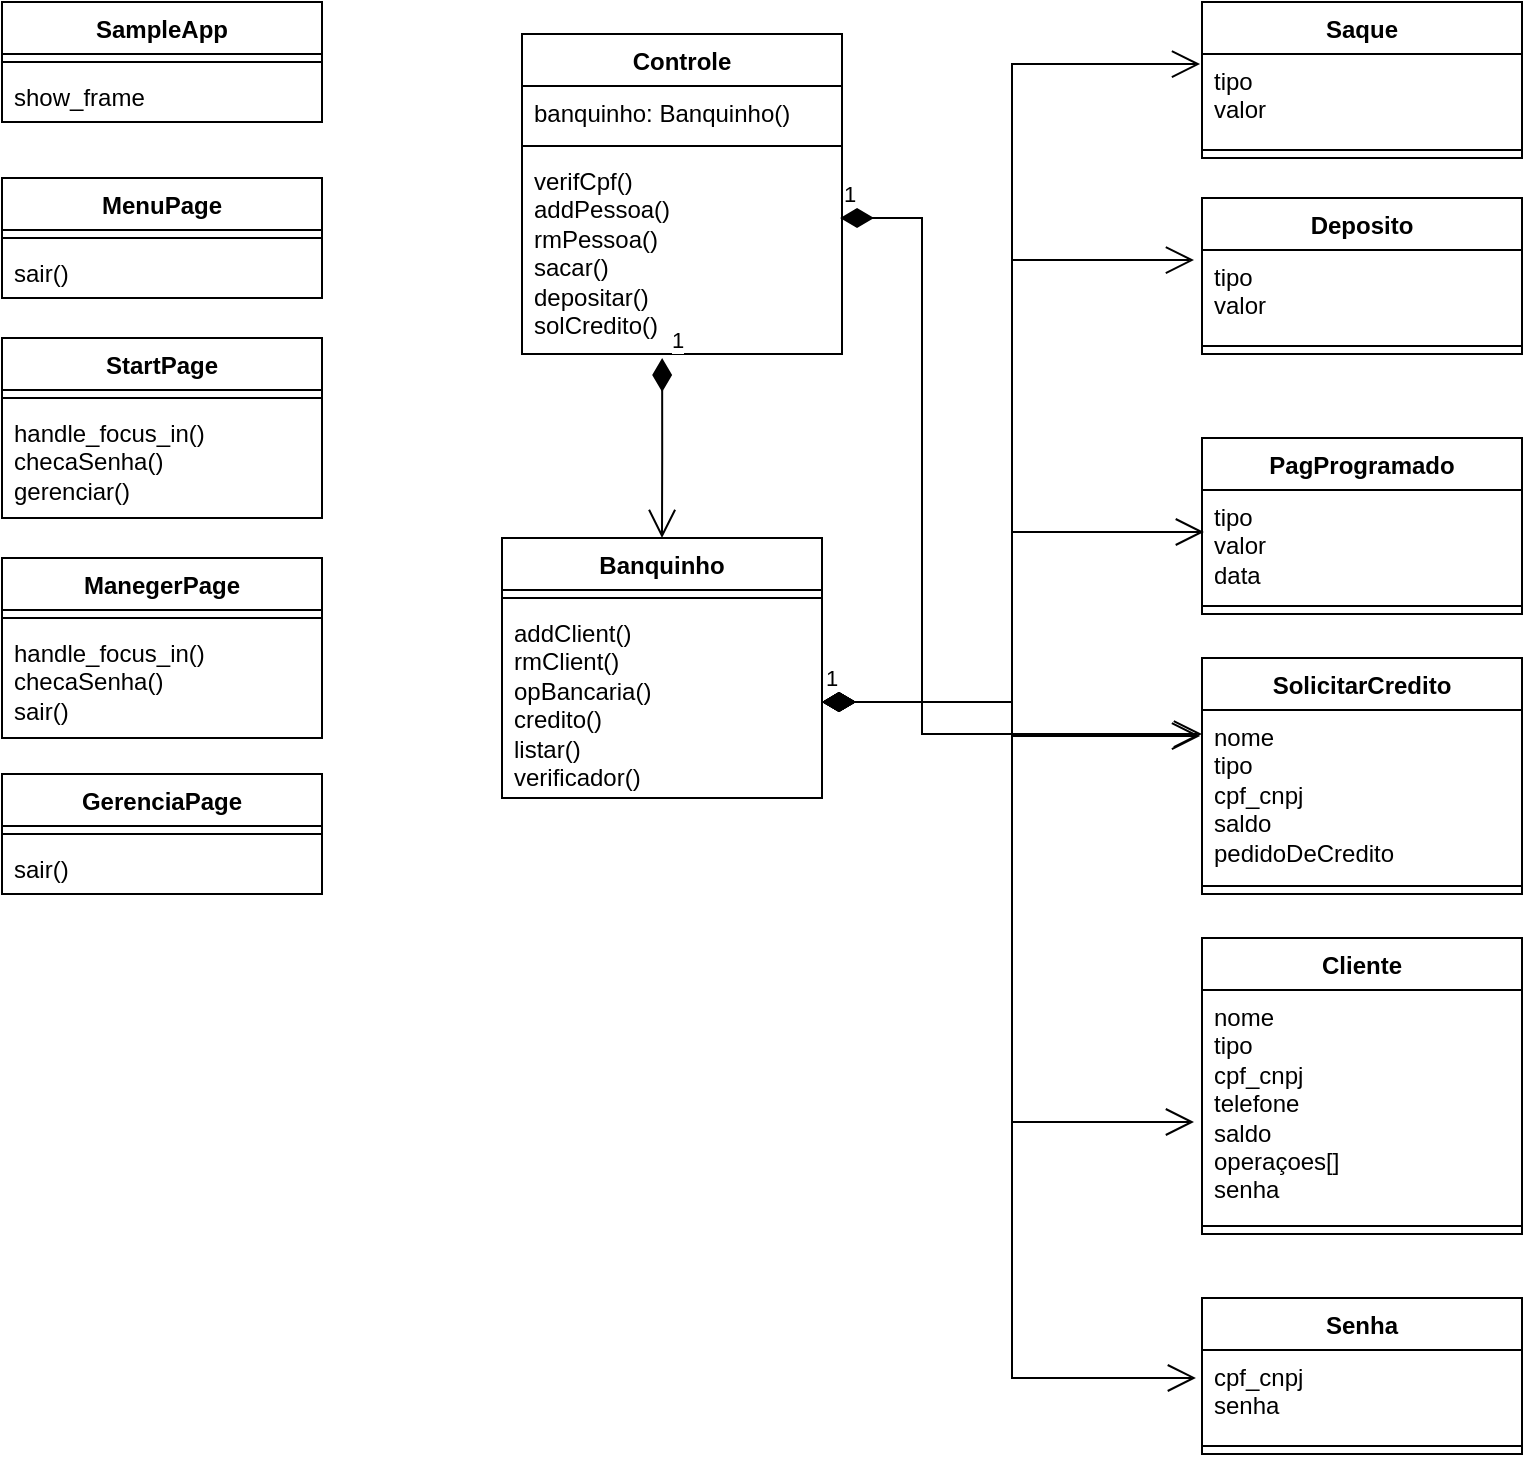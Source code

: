 <mxfile version="21.3.7" type="device">
  <diagram name="Page-1" id="th3D7JrZuM2YKRqH2c6P">
    <mxGraphModel dx="1120" dy="483" grid="1" gridSize="10" guides="1" tooltips="1" connect="1" arrows="1" fold="1" page="1" pageScale="1" pageWidth="850" pageHeight="1100" math="0" shadow="0">
      <root>
        <mxCell id="0" />
        <mxCell id="1" parent="0" />
        <mxCell id="5SS7ohR6lfIKNvND81Am-1" value="Controle" style="swimlane;fontStyle=1;align=center;verticalAlign=top;childLayout=stackLayout;horizontal=1;startSize=26;horizontalStack=0;resizeParent=1;resizeParentMax=0;resizeLast=0;collapsible=1;marginBottom=0;whiteSpace=wrap;html=1;" vertex="1" parent="1">
          <mxGeometry x="320" y="38" width="160" height="160" as="geometry" />
        </mxCell>
        <mxCell id="5SS7ohR6lfIKNvND81Am-2" value="banquinho: Banquinho()" style="text;strokeColor=none;fillColor=none;align=left;verticalAlign=top;spacingLeft=4;spacingRight=4;overflow=hidden;rotatable=0;points=[[0,0.5],[1,0.5]];portConstraint=eastwest;whiteSpace=wrap;html=1;" vertex="1" parent="5SS7ohR6lfIKNvND81Am-1">
          <mxGeometry y="26" width="160" height="26" as="geometry" />
        </mxCell>
        <mxCell id="5SS7ohR6lfIKNvND81Am-3" value="" style="line;strokeWidth=1;fillColor=none;align=left;verticalAlign=middle;spacingTop=-1;spacingLeft=3;spacingRight=3;rotatable=0;labelPosition=right;points=[];portConstraint=eastwest;strokeColor=inherit;" vertex="1" parent="5SS7ohR6lfIKNvND81Am-1">
          <mxGeometry y="52" width="160" height="8" as="geometry" />
        </mxCell>
        <mxCell id="5SS7ohR6lfIKNvND81Am-4" value="&lt;div&gt;verifCpf()&lt;/div&gt;&lt;div&gt;addPessoa()&lt;/div&gt;&lt;div&gt;rmPessoa()&lt;/div&gt;&lt;div&gt;sacar()&lt;/div&gt;&lt;div&gt;depositar()&lt;/div&gt;&lt;div&gt;solCredito()&lt;br&gt;&lt;/div&gt;&lt;div&gt;&lt;br&gt;&lt;/div&gt;" style="text;strokeColor=none;fillColor=none;align=left;verticalAlign=top;spacingLeft=4;spacingRight=4;overflow=hidden;rotatable=0;points=[[0,0.5],[1,0.5]];portConstraint=eastwest;whiteSpace=wrap;html=1;" vertex="1" parent="5SS7ohR6lfIKNvND81Am-1">
          <mxGeometry y="60" width="160" height="100" as="geometry" />
        </mxCell>
        <mxCell id="5SS7ohR6lfIKNvND81Am-5" value="Banquinho" style="swimlane;fontStyle=1;align=center;verticalAlign=top;childLayout=stackLayout;horizontal=1;startSize=26;horizontalStack=0;resizeParent=1;resizeParentMax=0;resizeLast=0;collapsible=1;marginBottom=0;whiteSpace=wrap;html=1;" vertex="1" parent="1">
          <mxGeometry x="310" y="290" width="160" height="130" as="geometry" />
        </mxCell>
        <mxCell id="5SS7ohR6lfIKNvND81Am-7" value="" style="line;strokeWidth=1;fillColor=none;align=left;verticalAlign=middle;spacingTop=-1;spacingLeft=3;spacingRight=3;rotatable=0;labelPosition=right;points=[];portConstraint=eastwest;strokeColor=inherit;" vertex="1" parent="5SS7ohR6lfIKNvND81Am-5">
          <mxGeometry y="26" width="160" height="8" as="geometry" />
        </mxCell>
        <mxCell id="5SS7ohR6lfIKNvND81Am-8" value="&lt;div&gt;addClient()&lt;/div&gt;&lt;div&gt;rmClient()&lt;/div&gt;&lt;div&gt;opBancaria()&lt;/div&gt;&lt;div&gt;credito()&lt;/div&gt;&lt;div&gt;listar()&lt;/div&gt;&lt;div&gt;verificador()&lt;br&gt;&lt;/div&gt;" style="text;strokeColor=none;fillColor=none;align=left;verticalAlign=top;spacingLeft=4;spacingRight=4;overflow=hidden;rotatable=0;points=[[0,0.5],[1,0.5]];portConstraint=eastwest;whiteSpace=wrap;html=1;" vertex="1" parent="5SS7ohR6lfIKNvND81Am-5">
          <mxGeometry y="34" width="160" height="96" as="geometry" />
        </mxCell>
        <mxCell id="5SS7ohR6lfIKNvND81Am-9" value="1" style="endArrow=open;html=1;endSize=12;startArrow=diamondThin;startSize=14;startFill=1;edgeStyle=orthogonalEdgeStyle;align=left;verticalAlign=bottom;rounded=0;exitX=0.438;exitY=1.02;exitDx=0;exitDy=0;exitPerimeter=0;entryX=0.5;entryY=0;entryDx=0;entryDy=0;" edge="1" parent="1" source="5SS7ohR6lfIKNvND81Am-4" target="5SS7ohR6lfIKNvND81Am-5">
          <mxGeometry x="-1" y="3" relative="1" as="geometry">
            <mxPoint x="340" y="230" as="sourcePoint" />
            <mxPoint x="500" y="230" as="targetPoint" />
            <Array as="points">
              <mxPoint x="390" y="250" />
              <mxPoint x="390" y="250" />
            </Array>
          </mxGeometry>
        </mxCell>
        <mxCell id="5SS7ohR6lfIKNvND81Am-10" value="Saque" style="swimlane;fontStyle=1;align=center;verticalAlign=top;childLayout=stackLayout;horizontal=1;startSize=26;horizontalStack=0;resizeParent=1;resizeParentMax=0;resizeLast=0;collapsible=1;marginBottom=0;whiteSpace=wrap;html=1;" vertex="1" parent="1">
          <mxGeometry x="660" y="22" width="160" height="78" as="geometry" />
        </mxCell>
        <mxCell id="5SS7ohR6lfIKNvND81Am-11" value="&lt;div&gt;tipo&lt;/div&gt;&lt;div&gt;valor&lt;/div&gt;" style="text;strokeColor=none;fillColor=none;align=left;verticalAlign=top;spacingLeft=4;spacingRight=4;overflow=hidden;rotatable=0;points=[[0,0.5],[1,0.5]];portConstraint=eastwest;whiteSpace=wrap;html=1;" vertex="1" parent="5SS7ohR6lfIKNvND81Am-10">
          <mxGeometry y="26" width="160" height="44" as="geometry" />
        </mxCell>
        <mxCell id="5SS7ohR6lfIKNvND81Am-12" value="" style="line;strokeWidth=1;fillColor=none;align=left;verticalAlign=middle;spacingTop=-1;spacingLeft=3;spacingRight=3;rotatable=0;labelPosition=right;points=[];portConstraint=eastwest;strokeColor=inherit;" vertex="1" parent="5SS7ohR6lfIKNvND81Am-10">
          <mxGeometry y="70" width="160" height="8" as="geometry" />
        </mxCell>
        <mxCell id="5SS7ohR6lfIKNvND81Am-14" value="Deposito" style="swimlane;fontStyle=1;align=center;verticalAlign=top;childLayout=stackLayout;horizontal=1;startSize=26;horizontalStack=0;resizeParent=1;resizeParentMax=0;resizeLast=0;collapsible=1;marginBottom=0;whiteSpace=wrap;html=1;" vertex="1" parent="1">
          <mxGeometry x="660" y="120" width="160" height="78" as="geometry" />
        </mxCell>
        <mxCell id="5SS7ohR6lfIKNvND81Am-15" value="&lt;div&gt;tipo&lt;/div&gt;&lt;div&gt;valor&lt;br&gt;&lt;/div&gt;" style="text;strokeColor=none;fillColor=none;align=left;verticalAlign=top;spacingLeft=4;spacingRight=4;overflow=hidden;rotatable=0;points=[[0,0.5],[1,0.5]];portConstraint=eastwest;whiteSpace=wrap;html=1;" vertex="1" parent="5SS7ohR6lfIKNvND81Am-14">
          <mxGeometry y="26" width="160" height="44" as="geometry" />
        </mxCell>
        <mxCell id="5SS7ohR6lfIKNvND81Am-16" value="" style="line;strokeWidth=1;fillColor=none;align=left;verticalAlign=middle;spacingTop=-1;spacingLeft=3;spacingRight=3;rotatable=0;labelPosition=right;points=[];portConstraint=eastwest;strokeColor=inherit;" vertex="1" parent="5SS7ohR6lfIKNvND81Am-14">
          <mxGeometry y="70" width="160" height="8" as="geometry" />
        </mxCell>
        <mxCell id="5SS7ohR6lfIKNvND81Am-18" value="PagProgramado" style="swimlane;fontStyle=1;align=center;verticalAlign=top;childLayout=stackLayout;horizontal=1;startSize=26;horizontalStack=0;resizeParent=1;resizeParentMax=0;resizeLast=0;collapsible=1;marginBottom=0;whiteSpace=wrap;html=1;" vertex="1" parent="1">
          <mxGeometry x="660" y="240" width="160" height="88" as="geometry" />
        </mxCell>
        <mxCell id="5SS7ohR6lfIKNvND81Am-19" value="&lt;div&gt;tipo&lt;/div&gt;&lt;div&gt;valor&lt;/div&gt;&lt;div&gt;data&lt;br&gt;&lt;/div&gt;" style="text;strokeColor=none;fillColor=none;align=left;verticalAlign=top;spacingLeft=4;spacingRight=4;overflow=hidden;rotatable=0;points=[[0,0.5],[1,0.5]];portConstraint=eastwest;whiteSpace=wrap;html=1;" vertex="1" parent="5SS7ohR6lfIKNvND81Am-18">
          <mxGeometry y="26" width="160" height="54" as="geometry" />
        </mxCell>
        <mxCell id="5SS7ohR6lfIKNvND81Am-20" value="" style="line;strokeWidth=1;fillColor=none;align=left;verticalAlign=middle;spacingTop=-1;spacingLeft=3;spacingRight=3;rotatable=0;labelPosition=right;points=[];portConstraint=eastwest;strokeColor=inherit;" vertex="1" parent="5SS7ohR6lfIKNvND81Am-18">
          <mxGeometry y="80" width="160" height="8" as="geometry" />
        </mxCell>
        <mxCell id="5SS7ohR6lfIKNvND81Am-22" value="SolicitarCredito" style="swimlane;fontStyle=1;align=center;verticalAlign=top;childLayout=stackLayout;horizontal=1;startSize=26;horizontalStack=0;resizeParent=1;resizeParentMax=0;resizeLast=0;collapsible=1;marginBottom=0;whiteSpace=wrap;html=1;" vertex="1" parent="1">
          <mxGeometry x="660" y="350" width="160" height="118" as="geometry" />
        </mxCell>
        <mxCell id="5SS7ohR6lfIKNvND81Am-23" value="&lt;div&gt;nome&lt;/div&gt;&lt;div&gt;tipo&lt;/div&gt;&lt;div&gt;cpf_cnpj&lt;/div&gt;&lt;div&gt;saldo&lt;/div&gt;&lt;div&gt;pedidoDeCredito&lt;br&gt;&lt;/div&gt;" style="text;strokeColor=none;fillColor=none;align=left;verticalAlign=top;spacingLeft=4;spacingRight=4;overflow=hidden;rotatable=0;points=[[0,0.5],[1,0.5]];portConstraint=eastwest;whiteSpace=wrap;html=1;" vertex="1" parent="5SS7ohR6lfIKNvND81Am-22">
          <mxGeometry y="26" width="160" height="84" as="geometry" />
        </mxCell>
        <mxCell id="5SS7ohR6lfIKNvND81Am-24" value="" style="line;strokeWidth=1;fillColor=none;align=left;verticalAlign=middle;spacingTop=-1;spacingLeft=3;spacingRight=3;rotatable=0;labelPosition=right;points=[];portConstraint=eastwest;strokeColor=inherit;" vertex="1" parent="5SS7ohR6lfIKNvND81Am-22">
          <mxGeometry y="110" width="160" height="8" as="geometry" />
        </mxCell>
        <mxCell id="5SS7ohR6lfIKNvND81Am-26" value="Cliente" style="swimlane;fontStyle=1;align=center;verticalAlign=top;childLayout=stackLayout;horizontal=1;startSize=26;horizontalStack=0;resizeParent=1;resizeParentMax=0;resizeLast=0;collapsible=1;marginBottom=0;whiteSpace=wrap;html=1;" vertex="1" parent="1">
          <mxGeometry x="660" y="490" width="160" height="148" as="geometry" />
        </mxCell>
        <mxCell id="5SS7ohR6lfIKNvND81Am-27" value="&lt;div&gt;nome&lt;/div&gt;&lt;div&gt;tipo&lt;/div&gt;&lt;div&gt;cpf_cnpj&lt;/div&gt;&lt;div&gt;telefone&lt;/div&gt;&lt;div&gt;saldo&lt;/div&gt;&lt;div&gt;operaçoes[]&lt;/div&gt;&lt;div&gt;senha&lt;br&gt;&lt;/div&gt;" style="text;strokeColor=none;fillColor=none;align=left;verticalAlign=top;spacingLeft=4;spacingRight=4;overflow=hidden;rotatable=0;points=[[0,0.5],[1,0.5]];portConstraint=eastwest;whiteSpace=wrap;html=1;" vertex="1" parent="5SS7ohR6lfIKNvND81Am-26">
          <mxGeometry y="26" width="160" height="114" as="geometry" />
        </mxCell>
        <mxCell id="5SS7ohR6lfIKNvND81Am-28" value="" style="line;strokeWidth=1;fillColor=none;align=left;verticalAlign=middle;spacingTop=-1;spacingLeft=3;spacingRight=3;rotatable=0;labelPosition=right;points=[];portConstraint=eastwest;strokeColor=inherit;" vertex="1" parent="5SS7ohR6lfIKNvND81Am-26">
          <mxGeometry y="140" width="160" height="8" as="geometry" />
        </mxCell>
        <mxCell id="5SS7ohR6lfIKNvND81Am-30" value="Senha" style="swimlane;fontStyle=1;align=center;verticalAlign=top;childLayout=stackLayout;horizontal=1;startSize=26;horizontalStack=0;resizeParent=1;resizeParentMax=0;resizeLast=0;collapsible=1;marginBottom=0;whiteSpace=wrap;html=1;" vertex="1" parent="1">
          <mxGeometry x="660" y="670" width="160" height="78" as="geometry" />
        </mxCell>
        <mxCell id="5SS7ohR6lfIKNvND81Am-31" value="&lt;div&gt;cpf_cnpj&lt;/div&gt;&lt;div&gt;senha&lt;br&gt;&lt;/div&gt;" style="text;strokeColor=none;fillColor=none;align=left;verticalAlign=top;spacingLeft=4;spacingRight=4;overflow=hidden;rotatable=0;points=[[0,0.5],[1,0.5]];portConstraint=eastwest;whiteSpace=wrap;html=1;" vertex="1" parent="5SS7ohR6lfIKNvND81Am-30">
          <mxGeometry y="26" width="160" height="44" as="geometry" />
        </mxCell>
        <mxCell id="5SS7ohR6lfIKNvND81Am-32" value="" style="line;strokeWidth=1;fillColor=none;align=left;verticalAlign=middle;spacingTop=-1;spacingLeft=3;spacingRight=3;rotatable=0;labelPosition=right;points=[];portConstraint=eastwest;strokeColor=inherit;" vertex="1" parent="5SS7ohR6lfIKNvND81Am-30">
          <mxGeometry y="70" width="160" height="8" as="geometry" />
        </mxCell>
        <mxCell id="5SS7ohR6lfIKNvND81Am-37" value="1" style="endArrow=open;html=1;endSize=12;startArrow=diamondThin;startSize=14;startFill=1;edgeStyle=orthogonalEdgeStyle;align=left;verticalAlign=bottom;rounded=0;exitX=1;exitY=0.5;exitDx=0;exitDy=0;entryX=-0.025;entryY=0.114;entryDx=0;entryDy=0;entryPerimeter=0;" edge="1" parent="1" source="5SS7ohR6lfIKNvND81Am-8" target="5SS7ohR6lfIKNvND81Am-15">
          <mxGeometry x="-1" y="3" relative="1" as="geometry">
            <mxPoint x="290" y="690" as="sourcePoint" />
            <mxPoint x="480" y="510" as="targetPoint" />
          </mxGeometry>
        </mxCell>
        <mxCell id="5SS7ohR6lfIKNvND81Am-38" value="1" style="endArrow=open;html=1;endSize=12;startArrow=diamondThin;startSize=14;startFill=1;edgeStyle=orthogonalEdgeStyle;align=left;verticalAlign=bottom;rounded=0;exitX=1;exitY=0.5;exitDx=0;exitDy=0;entryX=0.006;entryY=0.389;entryDx=0;entryDy=0;entryPerimeter=0;" edge="1" parent="1" source="5SS7ohR6lfIKNvND81Am-8" target="5SS7ohR6lfIKNvND81Am-19">
          <mxGeometry x="-1" y="3" relative="1" as="geometry">
            <mxPoint x="280" y="660" as="sourcePoint" />
            <mxPoint x="440" y="660" as="targetPoint" />
          </mxGeometry>
        </mxCell>
        <mxCell id="5SS7ohR6lfIKNvND81Am-39" value="1" style="endArrow=open;html=1;endSize=12;startArrow=diamondThin;startSize=14;startFill=1;edgeStyle=orthogonalEdgeStyle;align=left;verticalAlign=bottom;rounded=0;exitX=1;exitY=0.5;exitDx=0;exitDy=0;entryX=-0.019;entryY=0.318;entryDx=0;entryDy=0;entryPerimeter=0;" edge="1" parent="1" source="5SS7ohR6lfIKNvND81Am-8" target="5SS7ohR6lfIKNvND81Am-31">
          <mxGeometry x="-1" y="3" relative="1" as="geometry">
            <mxPoint x="265" y="540" as="sourcePoint" />
            <mxPoint x="425" y="540" as="targetPoint" />
          </mxGeometry>
        </mxCell>
        <mxCell id="5SS7ohR6lfIKNvND81Am-40" value="1" style="endArrow=open;html=1;endSize=12;startArrow=diamondThin;startSize=14;startFill=1;edgeStyle=orthogonalEdgeStyle;align=left;verticalAlign=bottom;rounded=0;exitX=1;exitY=0.5;exitDx=0;exitDy=0;entryX=-0.025;entryY=0.579;entryDx=0;entryDy=0;entryPerimeter=0;" edge="1" parent="1" source="5SS7ohR6lfIKNvND81Am-8" target="5SS7ohR6lfIKNvND81Am-27">
          <mxGeometry x="-1" y="3" relative="1" as="geometry">
            <mxPoint x="290" y="640" as="sourcePoint" />
            <mxPoint x="450" y="640" as="targetPoint" />
          </mxGeometry>
        </mxCell>
        <mxCell id="5SS7ohR6lfIKNvND81Am-41" value="1" style="endArrow=open;html=1;endSize=12;startArrow=diamondThin;startSize=14;startFill=1;edgeStyle=orthogonalEdgeStyle;align=left;verticalAlign=bottom;rounded=0;entryX=-0.006;entryY=0.155;entryDx=0;entryDy=0;entryPerimeter=0;exitX=1;exitY=0.5;exitDx=0;exitDy=0;" edge="1" parent="1" source="5SS7ohR6lfIKNvND81Am-8" target="5SS7ohR6lfIKNvND81Am-23">
          <mxGeometry x="-1" y="3" relative="1" as="geometry">
            <mxPoint x="410" y="430" as="sourcePoint" />
            <mxPoint x="570" y="430" as="targetPoint" />
          </mxGeometry>
        </mxCell>
        <mxCell id="5SS7ohR6lfIKNvND81Am-42" value="1" style="endArrow=open;html=1;endSize=12;startArrow=diamondThin;startSize=14;startFill=1;edgeStyle=orthogonalEdgeStyle;align=left;verticalAlign=bottom;rounded=0;exitX=1;exitY=0.5;exitDx=0;exitDy=0;entryX=-0.006;entryY=0.114;entryDx=0;entryDy=0;entryPerimeter=0;" edge="1" parent="1" source="5SS7ohR6lfIKNvND81Am-8" target="5SS7ohR6lfIKNvND81Am-11">
          <mxGeometry x="-1" y="3" relative="1" as="geometry">
            <mxPoint x="310" y="660" as="sourcePoint" />
            <mxPoint x="460" y="310" as="targetPoint" />
          </mxGeometry>
        </mxCell>
        <mxCell id="5SS7ohR6lfIKNvND81Am-44" value="1" style="endArrow=open;html=1;endSize=12;startArrow=diamondThin;startSize=14;startFill=1;edgeStyle=orthogonalEdgeStyle;align=left;verticalAlign=bottom;rounded=0;exitX=0.994;exitY=0.32;exitDx=0;exitDy=0;exitPerimeter=0;entryX=0;entryY=0.143;entryDx=0;entryDy=0;entryPerimeter=0;" edge="1" parent="1" source="5SS7ohR6lfIKNvND81Am-4" target="5SS7ohR6lfIKNvND81Am-23">
          <mxGeometry x="-1" y="3" relative="1" as="geometry">
            <mxPoint x="460" y="330" as="sourcePoint" />
            <mxPoint x="520" y="310" as="targetPoint" />
            <Array as="points">
              <mxPoint x="520" y="130" />
              <mxPoint x="520" y="388" />
            </Array>
          </mxGeometry>
        </mxCell>
        <mxCell id="5SS7ohR6lfIKNvND81Am-45" value="ManegerPage" style="swimlane;fontStyle=1;align=center;verticalAlign=top;childLayout=stackLayout;horizontal=1;startSize=26;horizontalStack=0;resizeParent=1;resizeParentMax=0;resizeLast=0;collapsible=1;marginBottom=0;whiteSpace=wrap;html=1;" vertex="1" parent="1">
          <mxGeometry x="60" y="300" width="160" height="90" as="geometry" />
        </mxCell>
        <mxCell id="5SS7ohR6lfIKNvND81Am-47" value="" style="line;strokeWidth=1;fillColor=none;align=left;verticalAlign=middle;spacingTop=-1;spacingLeft=3;spacingRight=3;rotatable=0;labelPosition=right;points=[];portConstraint=eastwest;strokeColor=inherit;" vertex="1" parent="5SS7ohR6lfIKNvND81Am-45">
          <mxGeometry y="26" width="160" height="8" as="geometry" />
        </mxCell>
        <mxCell id="5SS7ohR6lfIKNvND81Am-48" value="&lt;div&gt;handle_focus_in()&lt;/div&gt;&lt;div&gt;checaSenha()&lt;/div&gt;&lt;div&gt;sair()&lt;br&gt;&lt;/div&gt;" style="text;strokeColor=none;fillColor=none;align=left;verticalAlign=top;spacingLeft=4;spacingRight=4;overflow=hidden;rotatable=0;points=[[0,0.5],[1,0.5]];portConstraint=eastwest;whiteSpace=wrap;html=1;" vertex="1" parent="5SS7ohR6lfIKNvND81Am-45">
          <mxGeometry y="34" width="160" height="56" as="geometry" />
        </mxCell>
        <mxCell id="5SS7ohR6lfIKNvND81Am-49" value="GerenciaPage" style="swimlane;fontStyle=1;align=center;verticalAlign=top;childLayout=stackLayout;horizontal=1;startSize=26;horizontalStack=0;resizeParent=1;resizeParentMax=0;resizeLast=0;collapsible=1;marginBottom=0;whiteSpace=wrap;html=1;" vertex="1" parent="1">
          <mxGeometry x="60" y="408" width="160" height="60" as="geometry" />
        </mxCell>
        <mxCell id="5SS7ohR6lfIKNvND81Am-51" value="" style="line;strokeWidth=1;fillColor=none;align=left;verticalAlign=middle;spacingTop=-1;spacingLeft=3;spacingRight=3;rotatable=0;labelPosition=right;points=[];portConstraint=eastwest;strokeColor=inherit;" vertex="1" parent="5SS7ohR6lfIKNvND81Am-49">
          <mxGeometry y="26" width="160" height="8" as="geometry" />
        </mxCell>
        <mxCell id="5SS7ohR6lfIKNvND81Am-52" value="sair()" style="text;strokeColor=none;fillColor=none;align=left;verticalAlign=top;spacingLeft=4;spacingRight=4;overflow=hidden;rotatable=0;points=[[0,0.5],[1,0.5]];portConstraint=eastwest;whiteSpace=wrap;html=1;" vertex="1" parent="5SS7ohR6lfIKNvND81Am-49">
          <mxGeometry y="34" width="160" height="26" as="geometry" />
        </mxCell>
        <mxCell id="5SS7ohR6lfIKNvND81Am-53" value="SampleApp" style="swimlane;fontStyle=1;align=center;verticalAlign=top;childLayout=stackLayout;horizontal=1;startSize=26;horizontalStack=0;resizeParent=1;resizeParentMax=0;resizeLast=0;collapsible=1;marginBottom=0;whiteSpace=wrap;html=1;" vertex="1" parent="1">
          <mxGeometry x="60" y="22" width="160" height="60" as="geometry" />
        </mxCell>
        <mxCell id="5SS7ohR6lfIKNvND81Am-55" value="" style="line;strokeWidth=1;fillColor=none;align=left;verticalAlign=middle;spacingTop=-1;spacingLeft=3;spacingRight=3;rotatable=0;labelPosition=right;points=[];portConstraint=eastwest;strokeColor=inherit;" vertex="1" parent="5SS7ohR6lfIKNvND81Am-53">
          <mxGeometry y="26" width="160" height="8" as="geometry" />
        </mxCell>
        <mxCell id="5SS7ohR6lfIKNvND81Am-56" value="show_frame" style="text;strokeColor=none;fillColor=none;align=left;verticalAlign=top;spacingLeft=4;spacingRight=4;overflow=hidden;rotatable=0;points=[[0,0.5],[1,0.5]];portConstraint=eastwest;whiteSpace=wrap;html=1;" vertex="1" parent="5SS7ohR6lfIKNvND81Am-53">
          <mxGeometry y="34" width="160" height="26" as="geometry" />
        </mxCell>
        <mxCell id="5SS7ohR6lfIKNvND81Am-61" value="StartPage" style="swimlane;fontStyle=1;align=center;verticalAlign=top;childLayout=stackLayout;horizontal=1;startSize=26;horizontalStack=0;resizeParent=1;resizeParentMax=0;resizeLast=0;collapsible=1;marginBottom=0;whiteSpace=wrap;html=1;" vertex="1" parent="1">
          <mxGeometry x="60" y="190" width="160" height="90" as="geometry" />
        </mxCell>
        <mxCell id="5SS7ohR6lfIKNvND81Am-63" value="" style="line;strokeWidth=1;fillColor=none;align=left;verticalAlign=middle;spacingTop=-1;spacingLeft=3;spacingRight=3;rotatable=0;labelPosition=right;points=[];portConstraint=eastwest;strokeColor=inherit;" vertex="1" parent="5SS7ohR6lfIKNvND81Am-61">
          <mxGeometry y="26" width="160" height="8" as="geometry" />
        </mxCell>
        <mxCell id="5SS7ohR6lfIKNvND81Am-64" value="&lt;div&gt;handle_focus_in()&lt;/div&gt;&lt;div&gt;checaSenha()&lt;/div&gt;&lt;div&gt;gerenciar()&lt;br&gt;&lt;/div&gt;" style="text;strokeColor=none;fillColor=none;align=left;verticalAlign=top;spacingLeft=4;spacingRight=4;overflow=hidden;rotatable=0;points=[[0,0.5],[1,0.5]];portConstraint=eastwest;whiteSpace=wrap;html=1;" vertex="1" parent="5SS7ohR6lfIKNvND81Am-61">
          <mxGeometry y="34" width="160" height="56" as="geometry" />
        </mxCell>
        <mxCell id="5SS7ohR6lfIKNvND81Am-65" value="MenuPage" style="swimlane;fontStyle=1;align=center;verticalAlign=top;childLayout=stackLayout;horizontal=1;startSize=26;horizontalStack=0;resizeParent=1;resizeParentMax=0;resizeLast=0;collapsible=1;marginBottom=0;whiteSpace=wrap;html=1;" vertex="1" parent="1">
          <mxGeometry x="60" y="110" width="160" height="60" as="geometry" />
        </mxCell>
        <mxCell id="5SS7ohR6lfIKNvND81Am-67" value="" style="line;strokeWidth=1;fillColor=none;align=left;verticalAlign=middle;spacingTop=-1;spacingLeft=3;spacingRight=3;rotatable=0;labelPosition=right;points=[];portConstraint=eastwest;strokeColor=inherit;" vertex="1" parent="5SS7ohR6lfIKNvND81Am-65">
          <mxGeometry y="26" width="160" height="8" as="geometry" />
        </mxCell>
        <mxCell id="5SS7ohR6lfIKNvND81Am-68" value="sair()" style="text;strokeColor=none;fillColor=none;align=left;verticalAlign=top;spacingLeft=4;spacingRight=4;overflow=hidden;rotatable=0;points=[[0,0.5],[1,0.5]];portConstraint=eastwest;whiteSpace=wrap;html=1;" vertex="1" parent="5SS7ohR6lfIKNvND81Am-65">
          <mxGeometry y="34" width="160" height="26" as="geometry" />
        </mxCell>
      </root>
    </mxGraphModel>
  </diagram>
</mxfile>
